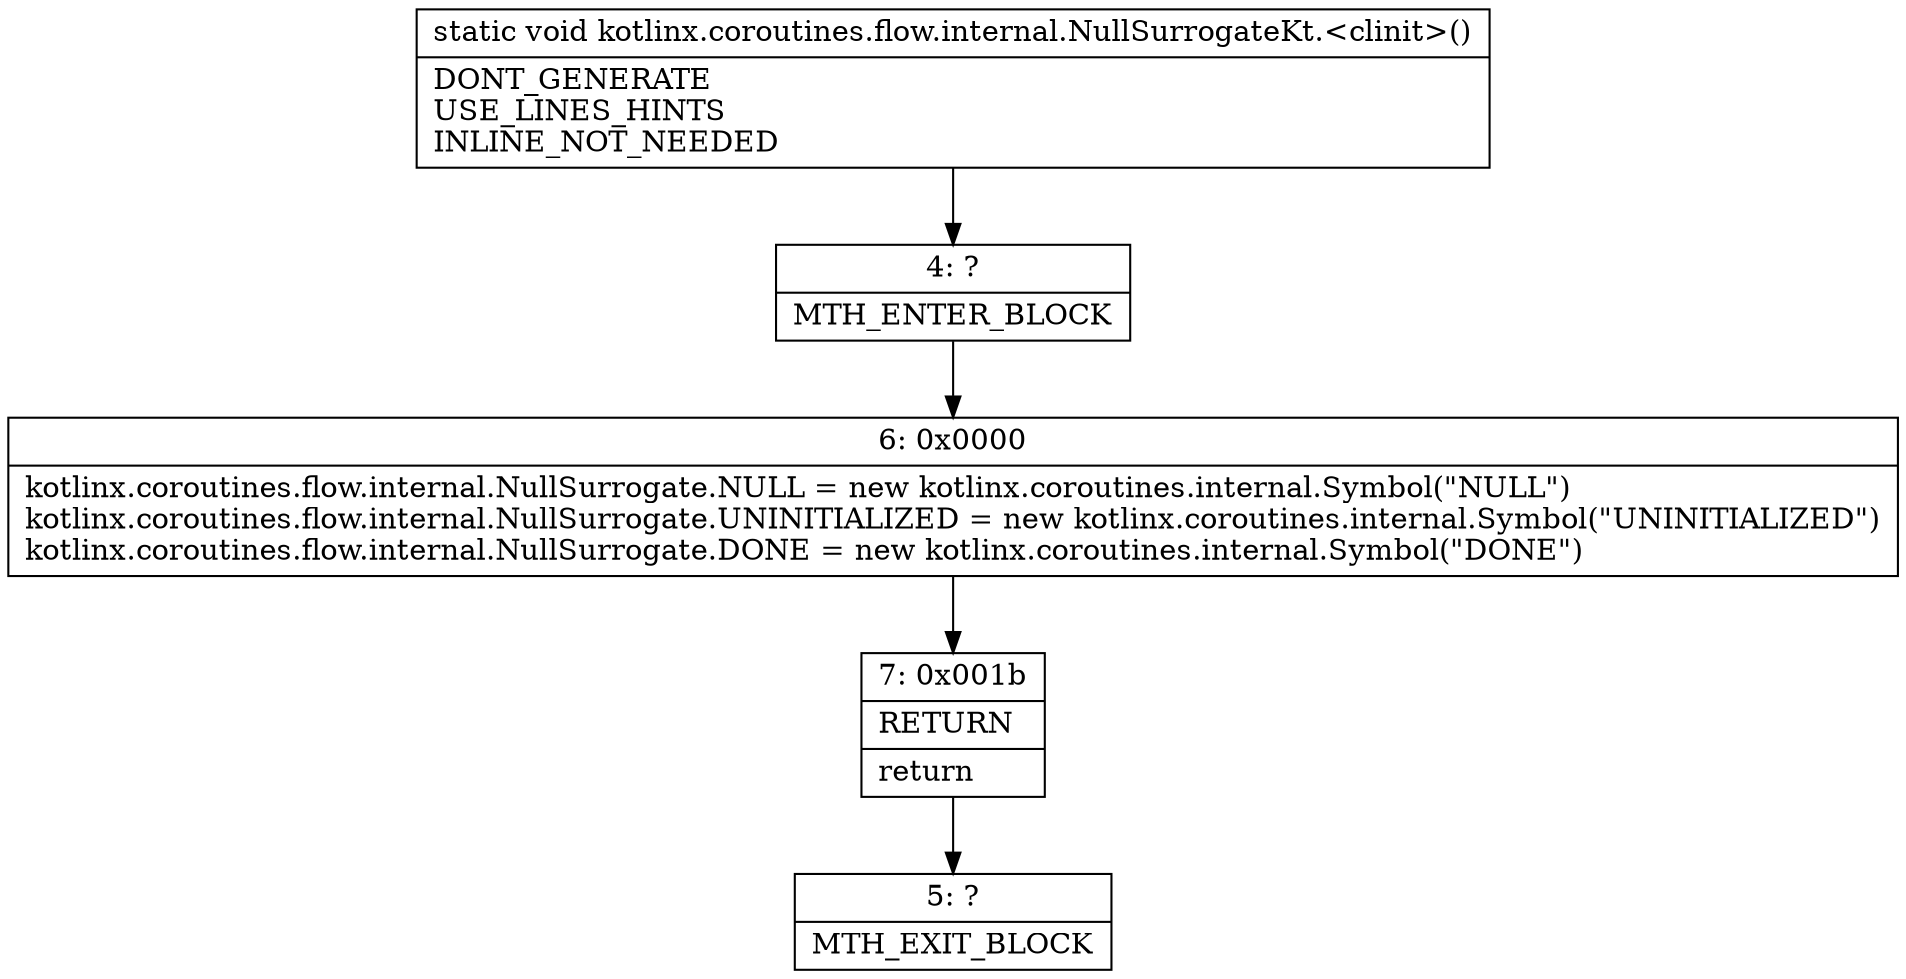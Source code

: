 digraph "CFG forkotlinx.coroutines.flow.internal.NullSurrogateKt.\<clinit\>()V" {
Node_4 [shape=record,label="{4\:\ ?|MTH_ENTER_BLOCK\l}"];
Node_6 [shape=record,label="{6\:\ 0x0000|kotlinx.coroutines.flow.internal.NullSurrogate.NULL = new kotlinx.coroutines.internal.Symbol(\"NULL\")\lkotlinx.coroutines.flow.internal.NullSurrogate.UNINITIALIZED = new kotlinx.coroutines.internal.Symbol(\"UNINITIALIZED\")\lkotlinx.coroutines.flow.internal.NullSurrogate.DONE = new kotlinx.coroutines.internal.Symbol(\"DONE\")\l}"];
Node_7 [shape=record,label="{7\:\ 0x001b|RETURN\l|return\l}"];
Node_5 [shape=record,label="{5\:\ ?|MTH_EXIT_BLOCK\l}"];
MethodNode[shape=record,label="{static void kotlinx.coroutines.flow.internal.NullSurrogateKt.\<clinit\>()  | DONT_GENERATE\lUSE_LINES_HINTS\lINLINE_NOT_NEEDED\l}"];
MethodNode -> Node_4;Node_4 -> Node_6;
Node_6 -> Node_7;
Node_7 -> Node_5;
}

